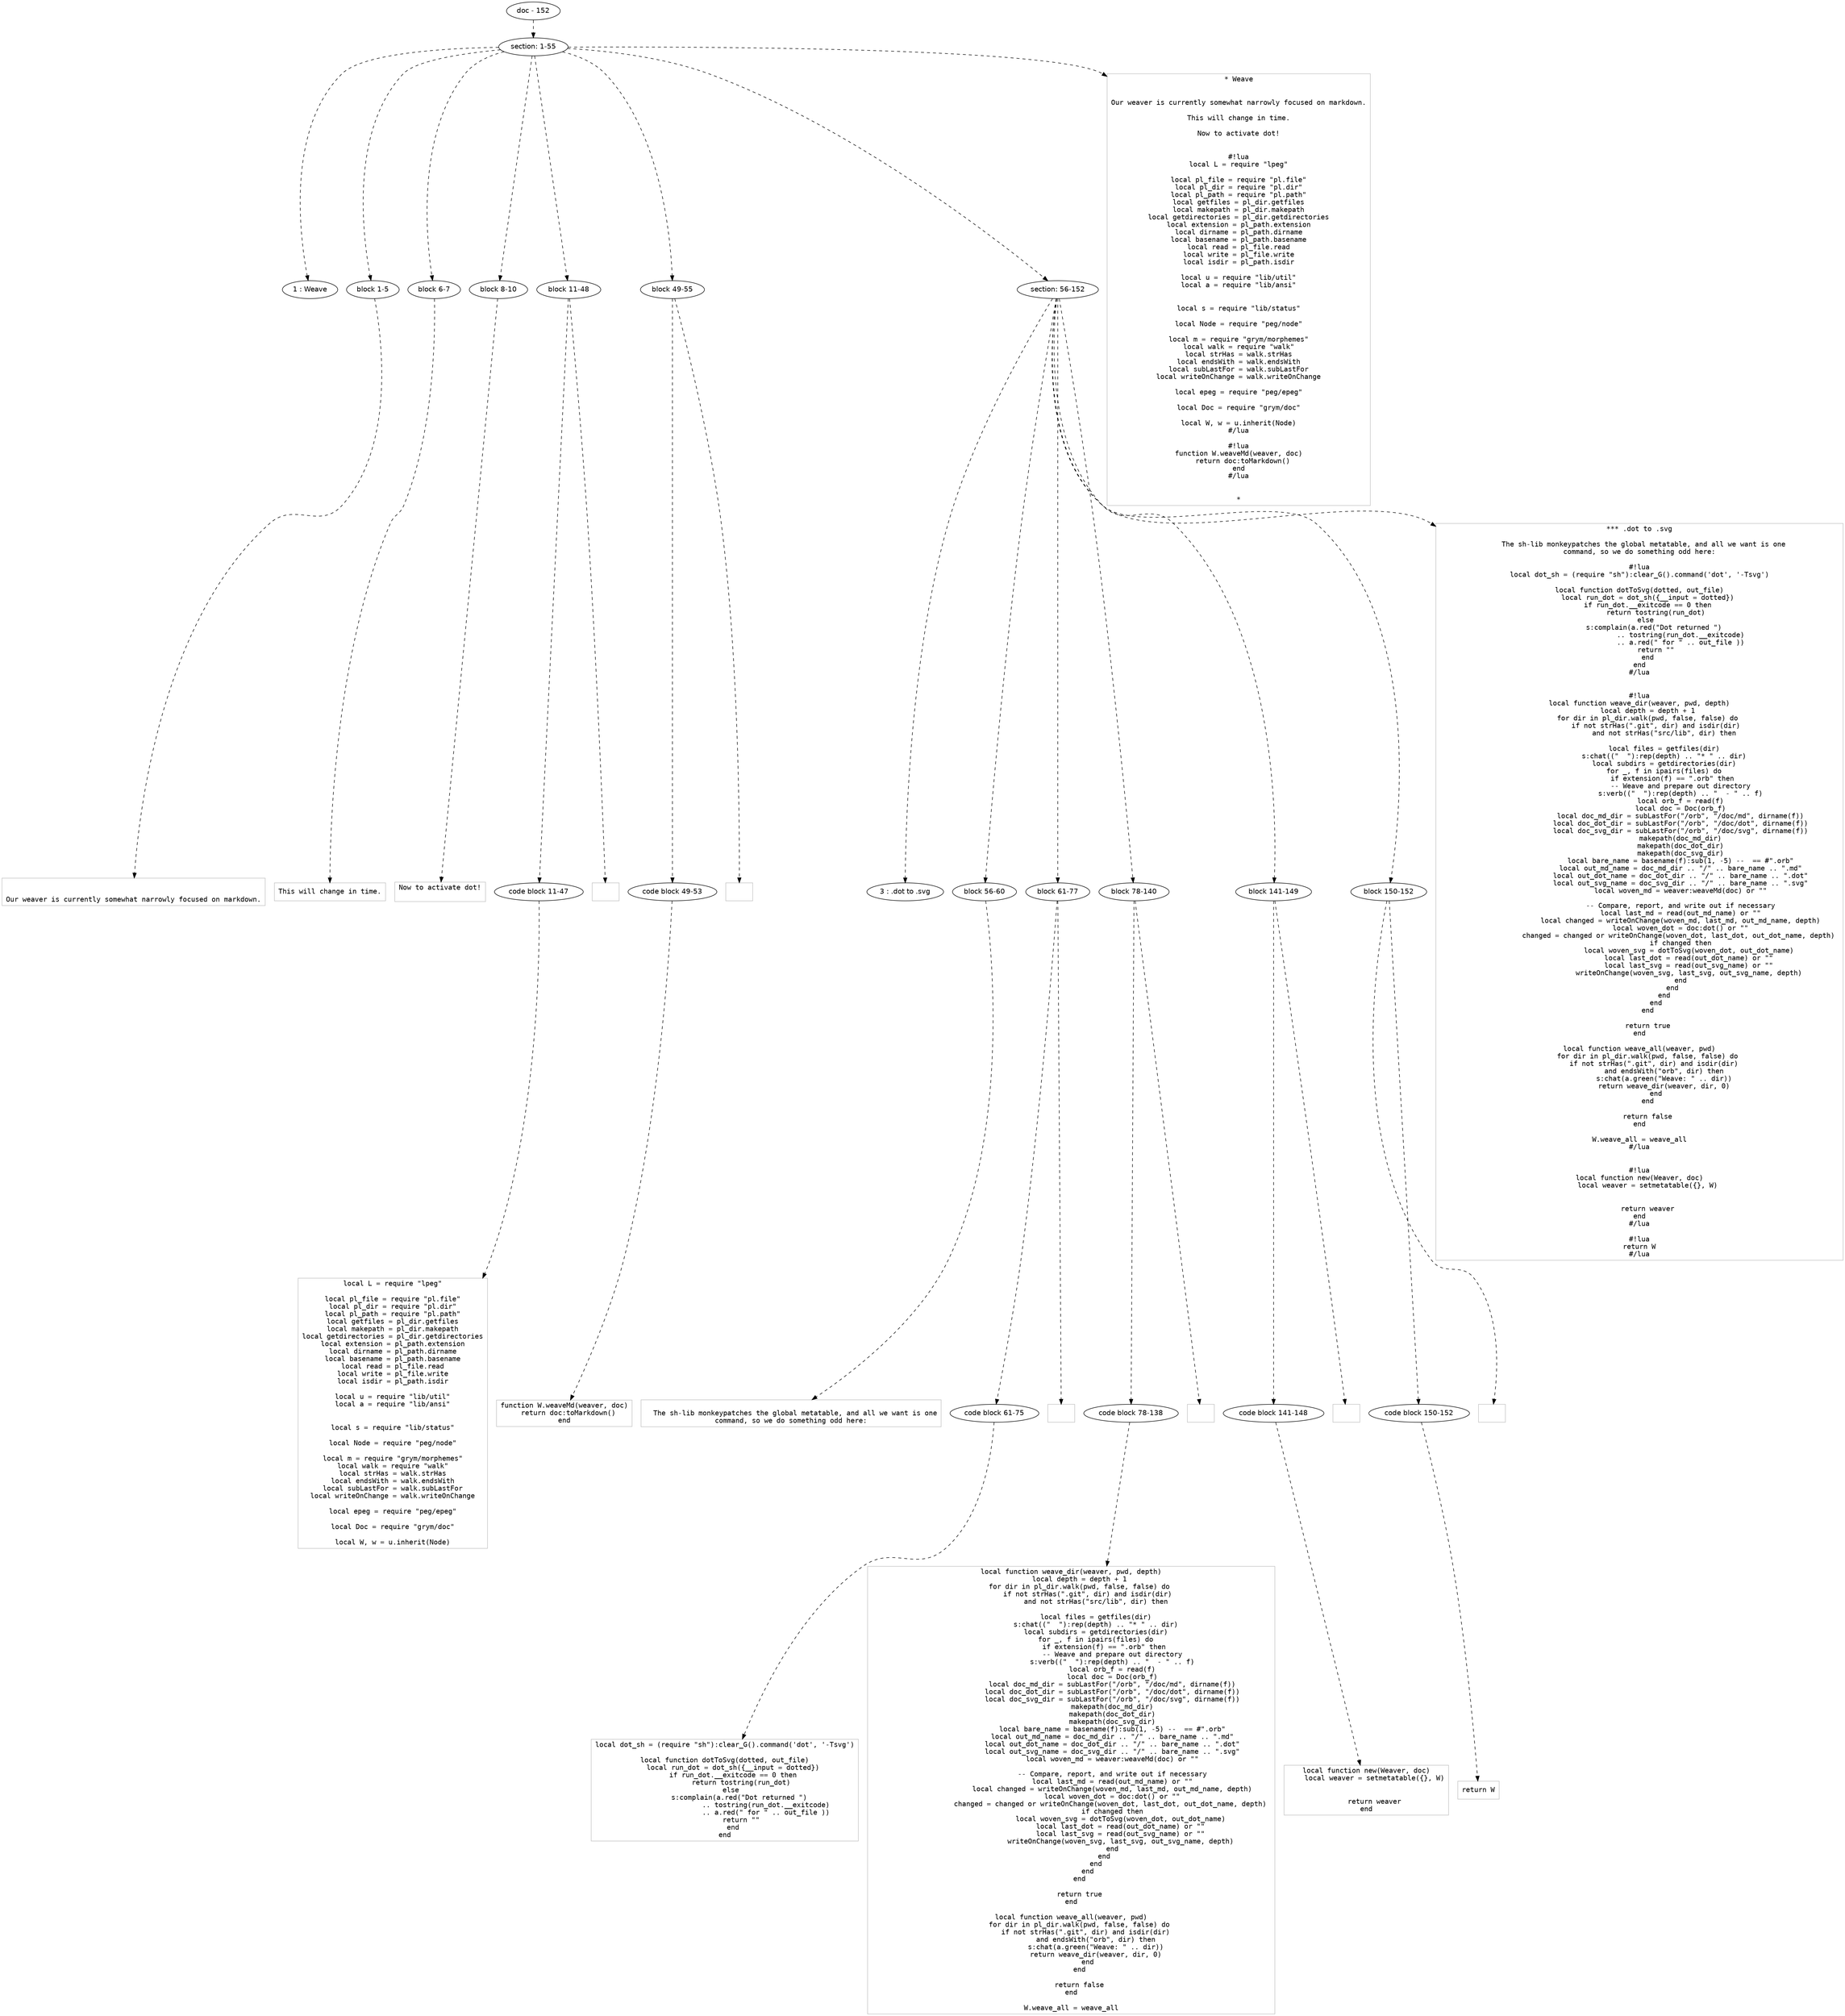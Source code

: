 digraph hierarchy {

node [fontname=Helvetica]
edge [style=dashed]

doc_0 [label="doc - 152"]


doc_0 -> { section_1}
{rank=same; section_1}

section_1 [label="section: 1-55"]


section_1 -> { header_2 block_3 block_4 block_5 block_6 block_7 section_8}
{rank=same; header_2 block_3 block_4 block_5 block_6 block_7 section_8}

header_2 [label="1 : Weave"]

block_3 [label="block 1-5"]

block_4 [label="block 6-7"]

block_5 [label="block 8-10"]

block_6 [label="block 11-48"]

block_7 [label="block 49-55"]

section_8 [label="section: 56-152"]


block_3 -> leaf_9
leaf_9  [color=Gray,shape=rectangle,fontname=Inconsolata,label="

Our weaver is currently somewhat narrowly focused on markdown.
"]
block_4 -> leaf_10
leaf_10  [color=Gray,shape=rectangle,fontname=Inconsolata,label="This will change in time.
"]
block_5 -> leaf_11
leaf_11  [color=Gray,shape=rectangle,fontname=Inconsolata,label="Now to activate dot!

"]
block_6 -> { codeblock_12}
{rank=same; codeblock_12}

codeblock_12 [label="code block 11-47"]


codeblock_12 -> leaf_13
leaf_13  [color=Gray,shape=rectangle,fontname=Inconsolata,label="local L = require \"lpeg\"

local pl_file = require \"pl.file\"
local pl_dir = require \"pl.dir\"
local pl_path = require \"pl.path\"
local getfiles = pl_dir.getfiles
local makepath = pl_dir.makepath
local getdirectories = pl_dir.getdirectories
local extension = pl_path.extension
local dirname = pl_path.dirname
local basename = pl_path.basename
local read = pl_file.read
local write = pl_file.write
local isdir = pl_path.isdir

local u = require \"lib/util\"
local a = require \"lib/ansi\"


local s = require \"lib/status\"

local Node = require \"peg/node\"

local m = require \"grym/morphemes\"
local walk = require \"walk\"
local strHas = walk.strHas
local endsWith = walk.endsWith
local subLastFor = walk.subLastFor
local writeOnChange = walk.writeOnChange

local epeg = require \"peg/epeg\"

local Doc = require \"grym/doc\"

local W, w = u.inherit(Node)"]
block_6 -> leaf_14
leaf_14  [color=Gray,shape=rectangle,fontname=Inconsolata,label=""]
block_7 -> { codeblock_15}
{rank=same; codeblock_15}

codeblock_15 [label="code block 49-53"]


codeblock_15 -> leaf_16
leaf_16  [color=Gray,shape=rectangle,fontname=Inconsolata,label="function W.weaveMd(weaver, doc)
  return doc:toMarkdown()
end"]
block_7 -> leaf_17
leaf_17  [color=Gray,shape=rectangle,fontname=Inconsolata,label="
"]
section_8 -> { header_18 block_19 block_20 block_21 block_22 block_23}
{rank=same; header_18 block_19 block_20 block_21 block_22 block_23}

header_18 [label="3 : .dot to .svg"]

block_19 [label="block 56-60"]

block_20 [label="block 61-77"]

block_21 [label="block 78-140"]

block_22 [label="block 141-149"]

block_23 [label="block 150-152"]


block_19 -> leaf_24
leaf_24  [color=Gray,shape=rectangle,fontname=Inconsolata,label="
  The sh-lib monkeypatches the global metatable, and all we want is one
command, so we do something odd here:
"]
block_20 -> { codeblock_25}
{rank=same; codeblock_25}

codeblock_25 [label="code block 61-75"]


codeblock_25 -> leaf_26
leaf_26  [color=Gray,shape=rectangle,fontname=Inconsolata,label="local dot_sh = (require \"sh\"):clear_G().command('dot', '-Tsvg')

local function dotToSvg(dotted, out_file)
    local run_dot = dot_sh({__input = dotted})
    if run_dot.__exitcode == 0 then
        return tostring(run_dot)
    else 
        s:complain(a.red(\"Dot returned \") 
                    .. tostring(run_dot.__exitcode)
                    .. a.red(\" for \" .. out_file ))
        return \"\"
    end
end"]
block_20 -> leaf_27
leaf_27  [color=Gray,shape=rectangle,fontname=Inconsolata,label="
"]
block_21 -> { codeblock_28}
{rank=same; codeblock_28}

codeblock_28 [label="code block 78-138"]


codeblock_28 -> leaf_29
leaf_29  [color=Gray,shape=rectangle,fontname=Inconsolata,label="local function weave_dir(weaver, pwd, depth)
    local depth = depth + 1
    for dir in pl_dir.walk(pwd, false, false) do
        if not strHas(\".git\", dir) and isdir(dir)
            and not strHas(\"src/lib\", dir) then

            local files = getfiles(dir)
            s:chat((\"  \"):rep(depth) .. \"* \" .. dir)
            local subdirs = getdirectories(dir)
            for _, f in ipairs(files) do
                if extension(f) == \".orb\" then
                    -- Weave and prepare out directory
                    s:verb((\"  \"):rep(depth) .. \"  - \" .. f)
                    local orb_f = read(f)
                    local doc = Doc(orb_f)
                    local doc_md_dir = subLastFor(\"/orb\", \"/doc/md\", dirname(f))
                    local doc_dot_dir = subLastFor(\"/orb\", \"/doc/dot\", dirname(f))
                    local doc_svg_dir = subLastFor(\"/orb\", \"/doc/svg\", dirname(f))
                    makepath(doc_md_dir)
                    makepath(doc_dot_dir)
                    makepath(doc_svg_dir)
                    local bare_name = basename(f):sub(1, -5) --  == #\".orb\"
                    local out_md_name = doc_md_dir .. \"/\" .. bare_name .. \".md\"
                    local out_dot_name = doc_dot_dir .. \"/\" .. bare_name .. \".dot\"
                    local out_svg_name = doc_svg_dir .. \"/\" .. bare_name .. \".svg\"
                    local woven_md = weaver:weaveMd(doc) or \"\"
                    
                    -- Compare, report, and write out if necessary
                    local last_md = read(out_md_name) or \"\"
                    local changed = writeOnChange(woven_md, last_md, out_md_name, depth)
                    local woven_dot = doc:dot() or \"\"
                    changed = changed or writeOnChange(woven_dot, last_dot, out_dot_name, depth) 
                    if changed then
                        local woven_svg = dotToSvg(woven_dot, out_dot_name)
                        local last_dot = read(out_dot_name) or \"\"
                        local last_svg = read(out_svg_name) or \"\"
                        writeOnChange(woven_svg, last_svg, out_svg_name, depth)
                    end
                end
            end
        end
    end

    return true
end

local function weave_all(weaver, pwd)
    for dir in pl_dir.walk(pwd, false, false) do
        if not strHas(\".git\", dir) and isdir(dir) 
            and endsWith(\"orb\", dir) then
            s:chat(a.green(\"Weave: \" .. dir))
            return weave_dir(weaver, dir, 0)
        end
    end

    return false
end

W.weave_all = weave_all"]
block_21 -> leaf_30
leaf_30  [color=Gray,shape=rectangle,fontname=Inconsolata,label="
"]
block_22 -> { codeblock_31}
{rank=same; codeblock_31}

codeblock_31 [label="code block 141-148"]


codeblock_31 -> leaf_32
leaf_32  [color=Gray,shape=rectangle,fontname=Inconsolata,label="local function new(Weaver, doc)
    local weaver = setmetatable({}, W)


    return weaver
end"]
block_22 -> leaf_33
leaf_33  [color=Gray,shape=rectangle,fontname=Inconsolata,label=""]
block_23 -> { codeblock_34}
{rank=same; codeblock_34}

codeblock_34 [label="code block 150-152"]


codeblock_34 -> leaf_35
leaf_35  [color=Gray,shape=rectangle,fontname=Inconsolata,label="return W"]
block_23 -> leaf_36
leaf_36  [color=Gray,shape=rectangle,fontname=Inconsolata,label=""]
section_8 -> leaf_37
leaf_37  [color=Gray,shape=rectangle,fontname=Inconsolata,label="*** .dot to .svg

  The sh-lib monkeypatches the global metatable, and all we want is one
command, so we do something odd here:

#!lua
local dot_sh = (require \"sh\"):clear_G().command('dot', '-Tsvg')

local function dotToSvg(dotted, out_file)
    local run_dot = dot_sh({__input = dotted})
    if run_dot.__exitcode == 0 then
        return tostring(run_dot)
    else 
        s:complain(a.red(\"Dot returned \") 
                    .. tostring(run_dot.__exitcode)
                    .. a.red(\" for \" .. out_file ))
        return \"\"
    end
end
#/lua


#!lua
local function weave_dir(weaver, pwd, depth)
    local depth = depth + 1
    for dir in pl_dir.walk(pwd, false, false) do
        if not strHas(\".git\", dir) and isdir(dir)
            and not strHas(\"src/lib\", dir) then

            local files = getfiles(dir)
            s:chat((\"  \"):rep(depth) .. \"* \" .. dir)
            local subdirs = getdirectories(dir)
            for _, f in ipairs(files) do
                if extension(f) == \".orb\" then
                    -- Weave and prepare out directory
                    s:verb((\"  \"):rep(depth) .. \"  - \" .. f)
                    local orb_f = read(f)
                    local doc = Doc(orb_f)
                    local doc_md_dir = subLastFor(\"/orb\", \"/doc/md\", dirname(f))
                    local doc_dot_dir = subLastFor(\"/orb\", \"/doc/dot\", dirname(f))
                    local doc_svg_dir = subLastFor(\"/orb\", \"/doc/svg\", dirname(f))
                    makepath(doc_md_dir)
                    makepath(doc_dot_dir)
                    makepath(doc_svg_dir)
                    local bare_name = basename(f):sub(1, -5) --  == #\".orb\"
                    local out_md_name = doc_md_dir .. \"/\" .. bare_name .. \".md\"
                    local out_dot_name = doc_dot_dir .. \"/\" .. bare_name .. \".dot\"
                    local out_svg_name = doc_svg_dir .. \"/\" .. bare_name .. \".svg\"
                    local woven_md = weaver:weaveMd(doc) or \"\"
                    
                    -- Compare, report, and write out if necessary
                    local last_md = read(out_md_name) or \"\"
                    local changed = writeOnChange(woven_md, last_md, out_md_name, depth)
                    local woven_dot = doc:dot() or \"\"
                    changed = changed or writeOnChange(woven_dot, last_dot, out_dot_name, depth) 
                    if changed then
                        local woven_svg = dotToSvg(woven_dot, out_dot_name)
                        local last_dot = read(out_dot_name) or \"\"
                        local last_svg = read(out_svg_name) or \"\"
                        writeOnChange(woven_svg, last_svg, out_svg_name, depth)
                    end
                end
            end
        end
    end

    return true
end

local function weave_all(weaver, pwd)
    for dir in pl_dir.walk(pwd, false, false) do
        if not strHas(\".git\", dir) and isdir(dir) 
            and endsWith(\"orb\", dir) then
            s:chat(a.green(\"Weave: \" .. dir))
            return weave_dir(weaver, dir, 0)
        end
    end

    return false
end

W.weave_all = weave_all
#/lua


#!lua
local function new(Weaver, doc)
    local weaver = setmetatable({}, W)


    return weaver
end
#/lua

#!lua
return W
#/lua"]
section_1 -> leaf_38
leaf_38  [color=Gray,shape=rectangle,fontname=Inconsolata,label="* Weave


Our weaver is currently somewhat narrowly focused on markdown.

This will change in time.

Now to activate dot!


#!lua
local L = require \"lpeg\"

local pl_file = require \"pl.file\"
local pl_dir = require \"pl.dir\"
local pl_path = require \"pl.path\"
local getfiles = pl_dir.getfiles
local makepath = pl_dir.makepath
local getdirectories = pl_dir.getdirectories
local extension = pl_path.extension
local dirname = pl_path.dirname
local basename = pl_path.basename
local read = pl_file.read
local write = pl_file.write
local isdir = pl_path.isdir

local u = require \"lib/util\"
local a = require \"lib/ansi\"


local s = require \"lib/status\"

local Node = require \"peg/node\"

local m = require \"grym/morphemes\"
local walk = require \"walk\"
local strHas = walk.strHas
local endsWith = walk.endsWith
local subLastFor = walk.subLastFor
local writeOnChange = walk.writeOnChange

local epeg = require \"peg/epeg\"

local Doc = require \"grym/doc\"

local W, w = u.inherit(Node)
#/lua

#!lua
function W.weaveMd(weaver, doc)
  return doc:toMarkdown()
end
#/lua


*"]

}

